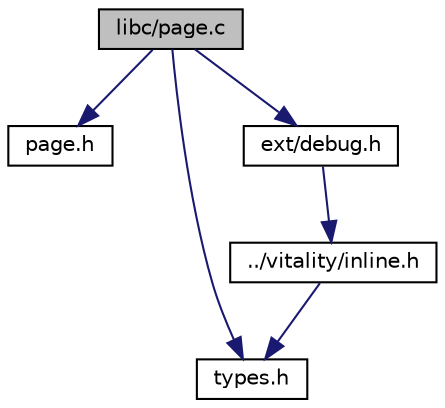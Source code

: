 digraph "libc/page.c"
{
  edge [fontname="Helvetica",fontsize="10",labelfontname="Helvetica",labelfontsize="10"];
  node [fontname="Helvetica",fontsize="10",shape=record];
  Node0 [label="libc/page.c",height=0.2,width=0.4,color="black", fillcolor="grey75", style="filled", fontcolor="black"];
  Node0 -> Node1 [color="midnightblue",fontsize="10",style="solid"];
  Node1 [label="page.h",height=0.2,width=0.4,color="black", fillcolor="white", style="filled",URL="$a00047.html"];
  Node0 -> Node2 [color="midnightblue",fontsize="10",style="solid"];
  Node2 [label="types.h",height=0.2,width=0.4,color="black", fillcolor="white", style="filled",URL="$a00068.html"];
  Node0 -> Node3 [color="midnightblue",fontsize="10",style="solid"];
  Node3 [label="ext/debug.h",height=0.2,width=0.4,color="black", fillcolor="white", style="filled",URL="$a00020.html"];
  Node3 -> Node4 [color="midnightblue",fontsize="10",style="solid"];
  Node4 [label="../vitality/inline.h",height=0.2,width=0.4,color="black", fillcolor="white", style="filled",URL="$a00077.html"];
  Node4 -> Node2 [color="midnightblue",fontsize="10",style="solid"];
}
